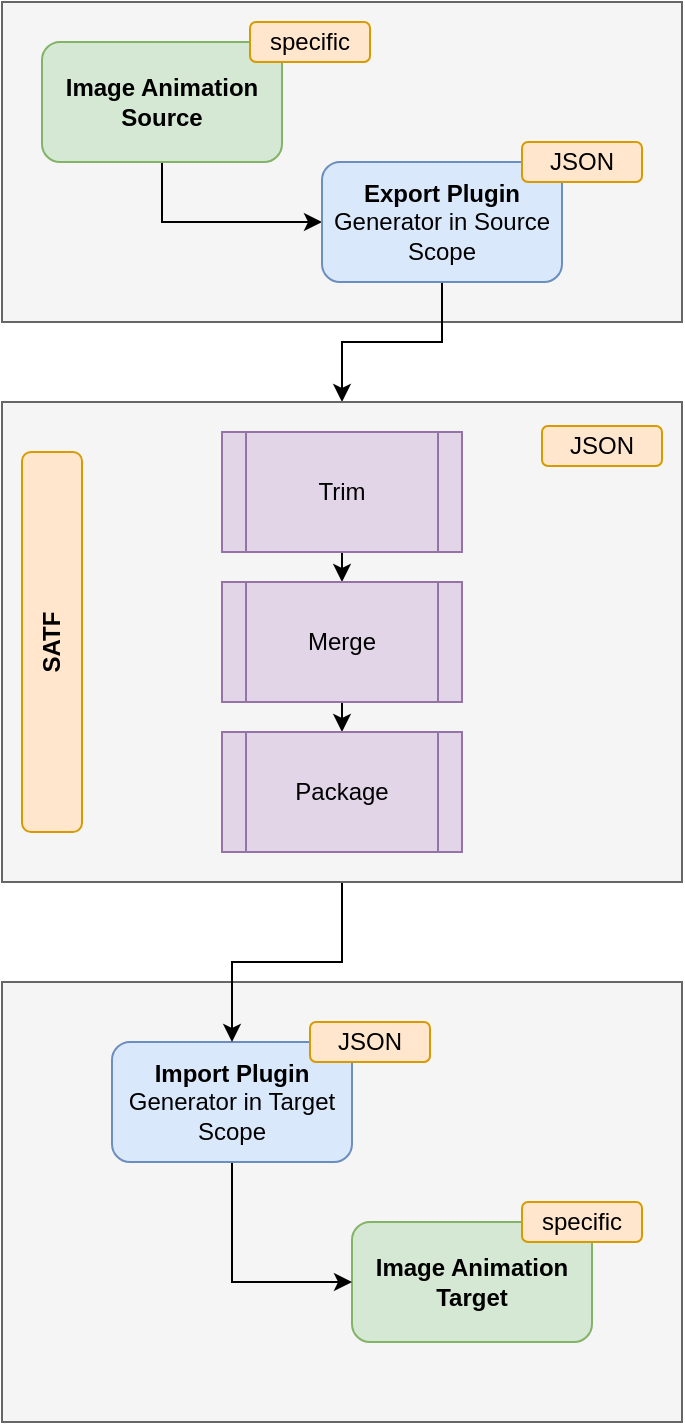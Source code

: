 <mxfile version="22.0.3" type="github" pages="2">
  <diagram name="Architecture" id="sS9D55qsQwh3D_6DR1mg">
    <mxGraphModel dx="1394" dy="796" grid="1" gridSize="10" guides="1" tooltips="1" connect="1" arrows="1" fold="1" page="1" pageScale="1" pageWidth="827" pageHeight="1169" math="0" shadow="0">
      <root>
        <mxCell id="0" />
        <mxCell id="1" parent="0" />
        <mxCell id="8HwLVs34O27t6dA6OV7O-7" value="" style="rounded=0;whiteSpace=wrap;html=1;fillColor=#f5f5f5;fontColor=#333333;strokeColor=#666666;" vertex="1" parent="1">
          <mxGeometry x="230" y="540" width="340" height="220" as="geometry" />
        </mxCell>
        <mxCell id="8HwLVs34O27t6dA6OV7O-2" value="" style="rounded=0;whiteSpace=wrap;html=1;fillColor=#f5f5f5;fontColor=#333333;strokeColor=#666666;" vertex="1" parent="1">
          <mxGeometry x="230" y="50" width="340" height="160" as="geometry" />
        </mxCell>
        <mxCell id="8HwLVs34O27t6dA6OV7O-12" style="edgeStyle=orthogonalEdgeStyle;rounded=0;orthogonalLoop=1;jettySize=auto;html=1;exitX=0.5;exitY=1;exitDx=0;exitDy=0;" edge="1" parent="1" source="W9KQCxlc-OIdKvCiZKbw-1" target="8HwLVs34O27t6dA6OV7O-1">
          <mxGeometry relative="1" as="geometry" />
        </mxCell>
        <mxCell id="W9KQCxlc-OIdKvCiZKbw-1" value="&lt;b&gt;Image Animation Source&lt;/b&gt;" style="rounded=1;whiteSpace=wrap;html=1;glass=0;shadow=0;fillColor=#d5e8d4;strokeColor=#82b366;" parent="1" vertex="1">
          <mxGeometry x="250" y="70" width="120" height="60" as="geometry" />
        </mxCell>
        <mxCell id="W9KQCxlc-OIdKvCiZKbw-2" value="&lt;b&gt;Image Animation Target&lt;/b&gt;" style="rounded=1;whiteSpace=wrap;html=1;fillColor=#d5e8d4;strokeColor=#82b366;" parent="1" vertex="1">
          <mxGeometry x="405" y="660" width="120" height="60" as="geometry" />
        </mxCell>
        <mxCell id="8HwLVs34O27t6dA6OV7O-16" style="edgeStyle=orthogonalEdgeStyle;rounded=0;orthogonalLoop=1;jettySize=auto;html=1;exitX=0.5;exitY=1;exitDx=0;exitDy=0;entryX=0.5;entryY=0;entryDx=0;entryDy=0;" edge="1" parent="1" source="8HwLVs34O27t6dA6OV7O-1" target="8HwLVs34O27t6dA6OV7O-14">
          <mxGeometry relative="1" as="geometry" />
        </mxCell>
        <mxCell id="8HwLVs34O27t6dA6OV7O-1" value="&lt;b&gt;Export Plugin&lt;/b&gt;&lt;br&gt;Generator in Source Scope" style="rounded=1;whiteSpace=wrap;html=1;fillColor=#dae8fc;strokeColor=#6c8ebf;" vertex="1" parent="1">
          <mxGeometry x="390" y="130" width="120" height="60" as="geometry" />
        </mxCell>
        <mxCell id="8HwLVs34O27t6dA6OV7O-13" style="edgeStyle=orthogonalEdgeStyle;rounded=0;orthogonalLoop=1;jettySize=auto;html=1;exitX=0.5;exitY=1;exitDx=0;exitDy=0;entryX=0;entryY=0.5;entryDx=0;entryDy=0;" edge="1" parent="1" source="8HwLVs34O27t6dA6OV7O-8" target="W9KQCxlc-OIdKvCiZKbw-2">
          <mxGeometry relative="1" as="geometry" />
        </mxCell>
        <mxCell id="8HwLVs34O27t6dA6OV7O-8" value="&lt;b&gt;Import Plugin&lt;/b&gt;&lt;br&gt;Generator in Target Scope" style="rounded=1;whiteSpace=wrap;html=1;fillColor=#dae8fc;strokeColor=#6c8ebf;" vertex="1" parent="1">
          <mxGeometry x="285" y="570" width="120" height="60" as="geometry" />
        </mxCell>
        <mxCell id="8HwLVs34O27t6dA6OV7O-17" style="edgeStyle=orthogonalEdgeStyle;rounded=0;orthogonalLoop=1;jettySize=auto;html=1;exitX=0.5;exitY=1;exitDx=0;exitDy=0;entryX=0.5;entryY=0;entryDx=0;entryDy=0;" edge="1" parent="1" source="8HwLVs34O27t6dA6OV7O-14" target="8HwLVs34O27t6dA6OV7O-8">
          <mxGeometry relative="1" as="geometry" />
        </mxCell>
        <mxCell id="8HwLVs34O27t6dA6OV7O-14" value="" style="rounded=0;whiteSpace=wrap;html=1;fillColor=#f5f5f5;fontColor=#333333;strokeColor=#666666;" vertex="1" parent="1">
          <mxGeometry x="230" y="250" width="340" height="240" as="geometry" />
        </mxCell>
        <mxCell id="W9KQCxlc-OIdKvCiZKbw-3" value="&lt;b&gt;SATF&lt;/b&gt;" style="rounded=1;whiteSpace=wrap;html=1;fillColor=#ffe6cc;strokeColor=#d79b00;rotation=-90;" parent="1" vertex="1">
          <mxGeometry x="160" y="355" width="190" height="30" as="geometry" />
        </mxCell>
        <mxCell id="8HwLVs34O27t6dA6OV7O-39" style="edgeStyle=orthogonalEdgeStyle;rounded=0;orthogonalLoop=1;jettySize=auto;html=1;exitX=0.5;exitY=1;exitDx=0;exitDy=0;entryX=0.5;entryY=0;entryDx=0;entryDy=0;" edge="1" parent="1" source="8HwLVs34O27t6dA6OV7O-29" target="8HwLVs34O27t6dA6OV7O-30">
          <mxGeometry relative="1" as="geometry" />
        </mxCell>
        <mxCell id="8HwLVs34O27t6dA6OV7O-29" value="Trim" style="shape=process;whiteSpace=wrap;html=1;backgroundOutline=1;fillColor=#e1d5e7;strokeColor=#9673a6;" vertex="1" parent="1">
          <mxGeometry x="340" y="265" width="120" height="60" as="geometry" />
        </mxCell>
        <mxCell id="8HwLVs34O27t6dA6OV7O-40" style="edgeStyle=orthogonalEdgeStyle;rounded=0;orthogonalLoop=1;jettySize=auto;html=1;exitX=0.5;exitY=1;exitDx=0;exitDy=0;entryX=0.5;entryY=0;entryDx=0;entryDy=0;" edge="1" parent="1" source="8HwLVs34O27t6dA6OV7O-30" target="8HwLVs34O27t6dA6OV7O-31">
          <mxGeometry relative="1" as="geometry" />
        </mxCell>
        <mxCell id="8HwLVs34O27t6dA6OV7O-30" value="Merge" style="shape=process;whiteSpace=wrap;html=1;backgroundOutline=1;fillColor=#e1d5e7;strokeColor=#9673a6;" vertex="1" parent="1">
          <mxGeometry x="340" y="340" width="120" height="60" as="geometry" />
        </mxCell>
        <mxCell id="8HwLVs34O27t6dA6OV7O-31" value="Package" style="shape=process;whiteSpace=wrap;html=1;backgroundOutline=1;fillColor=#e1d5e7;strokeColor=#9673a6;" vertex="1" parent="1">
          <mxGeometry x="340" y="415" width="120" height="60" as="geometry" />
        </mxCell>
        <mxCell id="8HwLVs34O27t6dA6OV7O-33" value="JSON" style="rounded=1;whiteSpace=wrap;html=1;fillColor=#ffe6cc;strokeColor=#d79b00;" vertex="1" parent="1">
          <mxGeometry x="490" y="120" width="60" height="20" as="geometry" />
        </mxCell>
        <mxCell id="8HwLVs34O27t6dA6OV7O-35" value="JSON" style="rounded=1;whiteSpace=wrap;html=1;fillColor=#ffe6cc;strokeColor=#d79b00;" vertex="1" parent="1">
          <mxGeometry x="384" y="560" width="60" height="20" as="geometry" />
        </mxCell>
        <mxCell id="8HwLVs34O27t6dA6OV7O-36" value="specific" style="rounded=1;whiteSpace=wrap;html=1;fillColor=#ffe6cc;strokeColor=#d79b00;" vertex="1" parent="1">
          <mxGeometry x="354" y="60" width="60" height="20" as="geometry" />
        </mxCell>
        <mxCell id="8HwLVs34O27t6dA6OV7O-37" value="specific" style="rounded=1;whiteSpace=wrap;html=1;fillColor=#ffe6cc;strokeColor=#d79b00;" vertex="1" parent="1">
          <mxGeometry x="490" y="650" width="60" height="20" as="geometry" />
        </mxCell>
        <mxCell id="8HwLVs34O27t6dA6OV7O-38" value="JSON" style="rounded=1;whiteSpace=wrap;html=1;fillColor=#ffe6cc;strokeColor=#d79b00;" vertex="1" parent="1">
          <mxGeometry x="500" y="262" width="60" height="20" as="geometry" />
        </mxCell>
      </root>
    </mxGraphModel>
  </diagram>
  <diagram id="i5X7nD4ilccfSGaLHs9z" name="Blender_Godot_Impl">
    <mxGraphModel dx="1394" dy="796" grid="1" gridSize="10" guides="1" tooltips="1" connect="1" arrows="1" fold="1" page="1" pageScale="1" pageWidth="827" pageHeight="1169" math="0" shadow="0">
      <root>
        <mxCell id="0" />
        <mxCell id="1" parent="0" />
        <mxCell id="ljYGi98liWEW0qLknMEu-1" value="" style="rounded=0;whiteSpace=wrap;html=1;fillColor=#f5f5f5;fontColor=#333333;strokeColor=#666666;" vertex="1" parent="1">
          <mxGeometry x="230" y="50" width="340" height="160" as="geometry" />
        </mxCell>
        <mxCell id="ljYGi98liWEW0qLknMEu-2" style="edgeStyle=orthogonalEdgeStyle;rounded=0;orthogonalLoop=1;jettySize=auto;html=1;exitX=0.5;exitY=1;exitDx=0;exitDy=0;" edge="1" parent="1" source="ljYGi98liWEW0qLknMEu-3" target="ljYGi98liWEW0qLknMEu-4">
          <mxGeometry relative="1" as="geometry" />
        </mxCell>
        <mxCell id="ljYGi98liWEW0qLknMEu-3" value="&lt;b&gt;Blender 3D&lt;/b&gt;" style="rounded=1;whiteSpace=wrap;html=1;glass=0;shadow=0;fillColor=#d5e8d4;strokeColor=#82b366;" vertex="1" parent="1">
          <mxGeometry x="250" y="70" width="120" height="60" as="geometry" />
        </mxCell>
        <mxCell id="wFZPidAL1_-tQIW4ecUI-1" style="edgeStyle=orthogonalEdgeStyle;rounded=0;orthogonalLoop=1;jettySize=auto;html=1;exitX=0.5;exitY=1;exitDx=0;exitDy=0;" edge="1" parent="1" source="ljYGi98liWEW0qLknMEu-4" target="r52Gvtlvw3_MDiazTsjY-1">
          <mxGeometry relative="1" as="geometry" />
        </mxCell>
        <mxCell id="ljYGi98liWEW0qLknMEu-4" value="&lt;b&gt;Render Direction Plugin&lt;/b&gt;" style="rounded=1;whiteSpace=wrap;html=1;fillColor=#dae8fc;strokeColor=#6c8ebf;" vertex="1" parent="1">
          <mxGeometry x="390" y="130" width="120" height="60" as="geometry" />
        </mxCell>
        <mxCell id="ljYGi98liWEW0qLknMEu-5" value="JSON" style="rounded=1;whiteSpace=wrap;html=1;fillColor=#ffe6cc;strokeColor=#d79b00;" vertex="1" parent="1">
          <mxGeometry x="480" y="120" width="70" height="20" as="geometry" />
        </mxCell>
        <mxCell id="ljYGi98liWEW0qLknMEu-6" value=".blend" style="rounded=1;whiteSpace=wrap;html=1;fillColor=#ffe6cc;strokeColor=#d79b00;" vertex="1" parent="1">
          <mxGeometry x="354" y="60" width="60" height="20" as="geometry" />
        </mxCell>
        <mxCell id="fHnlLmZRXPc0Q9nGj3xA-1" value="" style="rounded=0;whiteSpace=wrap;html=1;fillColor=#f5f5f5;fontColor=#333333;strokeColor=#666666;" vertex="1" parent="1">
          <mxGeometry x="230" y="540" width="340" height="220" as="geometry" />
        </mxCell>
        <mxCell id="fHnlLmZRXPc0Q9nGj3xA-2" value="&lt;b&gt;Godot 2D Engine&lt;/b&gt;" style="rounded=1;whiteSpace=wrap;html=1;fillColor=#d5e8d4;strokeColor=#82b366;" vertex="1" parent="1">
          <mxGeometry x="405" y="660" width="120" height="60" as="geometry" />
        </mxCell>
        <mxCell id="fHnlLmZRXPc0Q9nGj3xA-3" style="edgeStyle=orthogonalEdgeStyle;rounded=0;orthogonalLoop=1;jettySize=auto;html=1;exitX=0.5;exitY=1;exitDx=0;exitDy=0;entryX=0;entryY=0.5;entryDx=0;entryDy=0;" edge="1" parent="1" source="fHnlLmZRXPc0Q9nGj3xA-4" target="fHnlLmZRXPc0Q9nGj3xA-2">
          <mxGeometry relative="1" as="geometry" />
        </mxCell>
        <mxCell id="fHnlLmZRXPc0Q9nGj3xA-4" value="&lt;b&gt;Godot Addon&lt;/b&gt;&lt;br&gt;Sprite&lt;br&gt;AnimationPlayer&lt;br&gt;AnimationTree" style="rounded=1;whiteSpace=wrap;html=1;fillColor=#dae8fc;strokeColor=#6c8ebf;" vertex="1" parent="1">
          <mxGeometry x="285" y="560" width="120" height="70" as="geometry" />
        </mxCell>
        <mxCell id="fHnlLmZRXPc0Q9nGj3xA-5" value="JSON" style="rounded=1;whiteSpace=wrap;html=1;fillColor=#ffe6cc;strokeColor=#d79b00;" vertex="1" parent="1">
          <mxGeometry x="384" y="550" width="60" height="20" as="geometry" />
        </mxCell>
        <mxCell id="fHnlLmZRXPc0Q9nGj3xA-6" value="GDScript" style="rounded=1;whiteSpace=wrap;html=1;fillColor=#e1d5e7;strokeColor=#9673a6;" vertex="1" parent="1">
          <mxGeometry x="500" y="550" width="60" height="20" as="geometry" />
        </mxCell>
        <mxCell id="wFZPidAL1_-tQIW4ecUI-2" style="edgeStyle=orthogonalEdgeStyle;rounded=0;orthogonalLoop=1;jettySize=auto;html=1;exitX=0.5;exitY=1;exitDx=0;exitDy=0;" edge="1" parent="1" source="r52Gvtlvw3_MDiazTsjY-1" target="fHnlLmZRXPc0Q9nGj3xA-4">
          <mxGeometry relative="1" as="geometry" />
        </mxCell>
        <mxCell id="r52Gvtlvw3_MDiazTsjY-1" value="" style="rounded=0;whiteSpace=wrap;html=1;fillColor=#f5f5f5;fontColor=#333333;strokeColor=#666666;" vertex="1" parent="1">
          <mxGeometry x="230" y="250" width="340" height="240" as="geometry" />
        </mxCell>
        <mxCell id="r52Gvtlvw3_MDiazTsjY-2" value="&lt;b&gt;SATF&lt;/b&gt;" style="rounded=1;whiteSpace=wrap;html=1;fillColor=#ffe6cc;strokeColor=#d79b00;rotation=-90;" vertex="1" parent="1">
          <mxGeometry x="160" y="355" width="190" height="30" as="geometry" />
        </mxCell>
        <mxCell id="r52Gvtlvw3_MDiazTsjY-3" style="edgeStyle=orthogonalEdgeStyle;rounded=0;orthogonalLoop=1;jettySize=auto;html=1;exitX=0.5;exitY=1;exitDx=0;exitDy=0;entryX=0.5;entryY=0;entryDx=0;entryDy=0;" edge="1" parent="1" source="r52Gvtlvw3_MDiazTsjY-4" target="r52Gvtlvw3_MDiazTsjY-6">
          <mxGeometry relative="1" as="geometry" />
        </mxCell>
        <mxCell id="r52Gvtlvw3_MDiazTsjY-4" value="Trim" style="shape=process;whiteSpace=wrap;html=1;backgroundOutline=1;fillColor=#e1d5e7;strokeColor=#9673a6;" vertex="1" parent="1">
          <mxGeometry x="340" y="265" width="120" height="60" as="geometry" />
        </mxCell>
        <mxCell id="r52Gvtlvw3_MDiazTsjY-5" style="edgeStyle=orthogonalEdgeStyle;rounded=0;orthogonalLoop=1;jettySize=auto;html=1;exitX=0.5;exitY=1;exitDx=0;exitDy=0;entryX=0.5;entryY=0;entryDx=0;entryDy=0;" edge="1" parent="1" source="r52Gvtlvw3_MDiazTsjY-6" target="r52Gvtlvw3_MDiazTsjY-7">
          <mxGeometry relative="1" as="geometry" />
        </mxCell>
        <mxCell id="r52Gvtlvw3_MDiazTsjY-6" value="Merge" style="shape=process;whiteSpace=wrap;html=1;backgroundOutline=1;fillColor=#e1d5e7;strokeColor=#9673a6;" vertex="1" parent="1">
          <mxGeometry x="340" y="340" width="120" height="60" as="geometry" />
        </mxCell>
        <mxCell id="r52Gvtlvw3_MDiazTsjY-7" value="Package" style="shape=process;whiteSpace=wrap;html=1;backgroundOutline=1;fillColor=#e1d5e7;strokeColor=#9673a6;" vertex="1" parent="1">
          <mxGeometry x="340" y="415" width="120" height="60" as="geometry" />
        </mxCell>
        <mxCell id="r52Gvtlvw3_MDiazTsjY-8" value="JSON" style="rounded=1;whiteSpace=wrap;html=1;fillColor=#ffe6cc;strokeColor=#d79b00;" vertex="1" parent="1">
          <mxGeometry x="490" y="290" width="70" height="20" as="geometry" />
        </mxCell>
        <mxCell id="r52Gvtlvw3_MDiazTsjY-10" value="Python" style="rounded=1;whiteSpace=wrap;html=1;fillColor=#e1d5e7;strokeColor=#9673a6;" vertex="1" parent="1">
          <mxGeometry x="384" y="120" width="60" height="20" as="geometry" />
        </mxCell>
        <mxCell id="r52Gvtlvw3_MDiazTsjY-12" value="Python" style="rounded=1;whiteSpace=wrap;html=1;fillColor=#e1d5e7;strokeColor=#9673a6;" vertex="1" parent="1">
          <mxGeometry x="490" y="262" width="70" height="20" as="geometry" />
        </mxCell>
      </root>
    </mxGraphModel>
  </diagram>
</mxfile>
